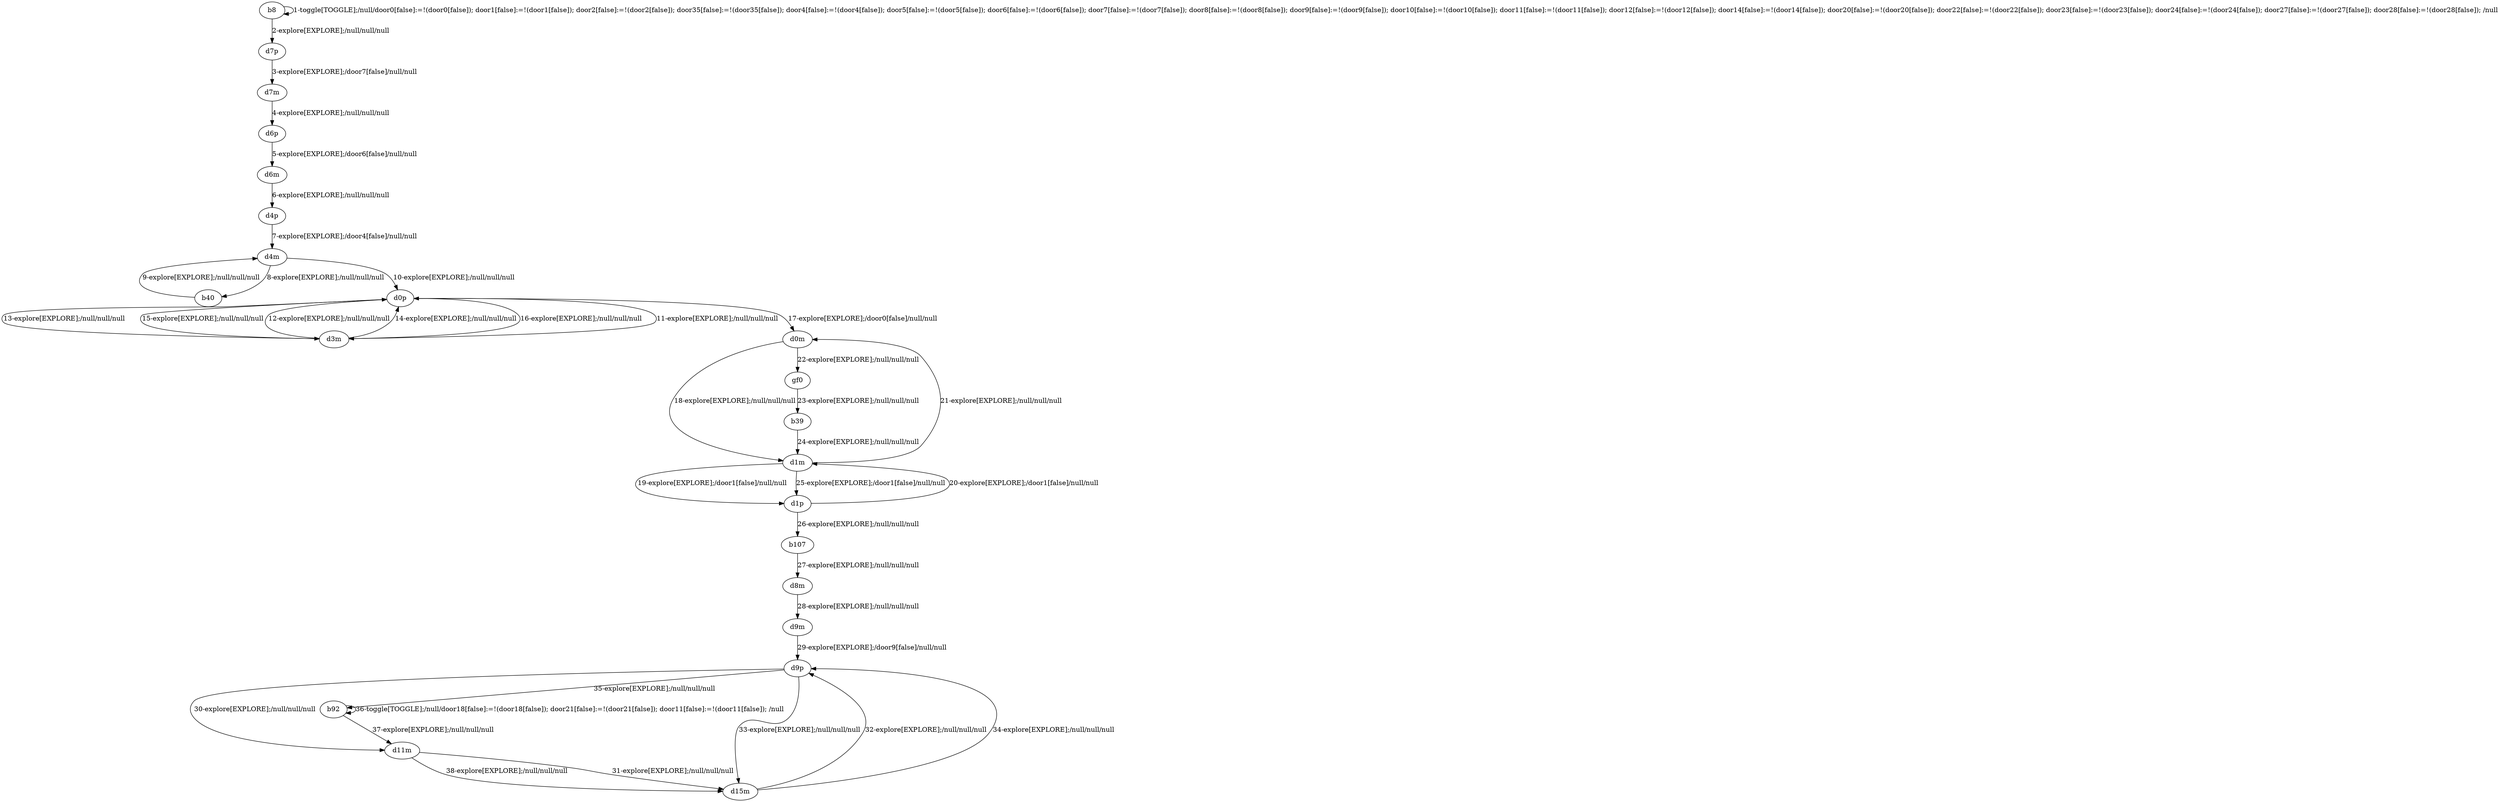 # Total number of goals covered by this test: 2
# d1m --> d0m
# d1p --> d1m

digraph g {
"b8" -> "b8" [label = "1-toggle[TOGGLE];/null/door0[false]:=!(door0[false]); door1[false]:=!(door1[false]); door2[false]:=!(door2[false]); door35[false]:=!(door35[false]); door4[false]:=!(door4[false]); door5[false]:=!(door5[false]); door6[false]:=!(door6[false]); door7[false]:=!(door7[false]); door8[false]:=!(door8[false]); door9[false]:=!(door9[false]); door10[false]:=!(door10[false]); door11[false]:=!(door11[false]); door12[false]:=!(door12[false]); door14[false]:=!(door14[false]); door20[false]:=!(door20[false]); door22[false]:=!(door22[false]); door23[false]:=!(door23[false]); door24[false]:=!(door24[false]); door27[false]:=!(door27[false]); door28[false]:=!(door28[false]); /null"];
"b8" -> "d7p" [label = "2-explore[EXPLORE];/null/null/null"];
"d7p" -> "d7m" [label = "3-explore[EXPLORE];/door7[false]/null/null"];
"d7m" -> "d6p" [label = "4-explore[EXPLORE];/null/null/null"];
"d6p" -> "d6m" [label = "5-explore[EXPLORE];/door6[false]/null/null"];
"d6m" -> "d4p" [label = "6-explore[EXPLORE];/null/null/null"];
"d4p" -> "d4m" [label = "7-explore[EXPLORE];/door4[false]/null/null"];
"d4m" -> "b40" [label = "8-explore[EXPLORE];/null/null/null"];
"b40" -> "d4m" [label = "9-explore[EXPLORE];/null/null/null"];
"d4m" -> "d0p" [label = "10-explore[EXPLORE];/null/null/null"];
"d0p" -> "d3m" [label = "11-explore[EXPLORE];/null/null/null"];
"d3m" -> "d0p" [label = "12-explore[EXPLORE];/null/null/null"];
"d0p" -> "d3m" [label = "13-explore[EXPLORE];/null/null/null"];
"d3m" -> "d0p" [label = "14-explore[EXPLORE];/null/null/null"];
"d0p" -> "d3m" [label = "15-explore[EXPLORE];/null/null/null"];
"d3m" -> "d0p" [label = "16-explore[EXPLORE];/null/null/null"];
"d0p" -> "d0m" [label = "17-explore[EXPLORE];/door0[false]/null/null"];
"d0m" -> "d1m" [label = "18-explore[EXPLORE];/null/null/null"];
"d1m" -> "d1p" [label = "19-explore[EXPLORE];/door1[false]/null/null"];
"d1p" -> "d1m" [label = "20-explore[EXPLORE];/door1[false]/null/null"];
"d1m" -> "d0m" [label = "21-explore[EXPLORE];/null/null/null"];
"d0m" -> "gf0" [label = "22-explore[EXPLORE];/null/null/null"];
"gf0" -> "b39" [label = "23-explore[EXPLORE];/null/null/null"];
"b39" -> "d1m" [label = "24-explore[EXPLORE];/null/null/null"];
"d1m" -> "d1p" [label = "25-explore[EXPLORE];/door1[false]/null/null"];
"d1p" -> "b107" [label = "26-explore[EXPLORE];/null/null/null"];
"b107" -> "d8m" [label = "27-explore[EXPLORE];/null/null/null"];
"d8m" -> "d9m" [label = "28-explore[EXPLORE];/null/null/null"];
"d9m" -> "d9p" [label = "29-explore[EXPLORE];/door9[false]/null/null"];
"d9p" -> "d11m" [label = "30-explore[EXPLORE];/null/null/null"];
"d11m" -> "d15m" [label = "31-explore[EXPLORE];/null/null/null"];
"d15m" -> "d9p" [label = "32-explore[EXPLORE];/null/null/null"];
"d9p" -> "d15m" [label = "33-explore[EXPLORE];/null/null/null"];
"d15m" -> "d9p" [label = "34-explore[EXPLORE];/null/null/null"];
"d9p" -> "b92" [label = "35-explore[EXPLORE];/null/null/null"];
"b92" -> "b92" [label = "36-toggle[TOGGLE];/null/door18[false]:=!(door18[false]); door21[false]:=!(door21[false]); door11[false]:=!(door11[false]); /null"];
"b92" -> "d11m" [label = "37-explore[EXPLORE];/null/null/null"];
"d11m" -> "d15m" [label = "38-explore[EXPLORE];/null/null/null"];
}